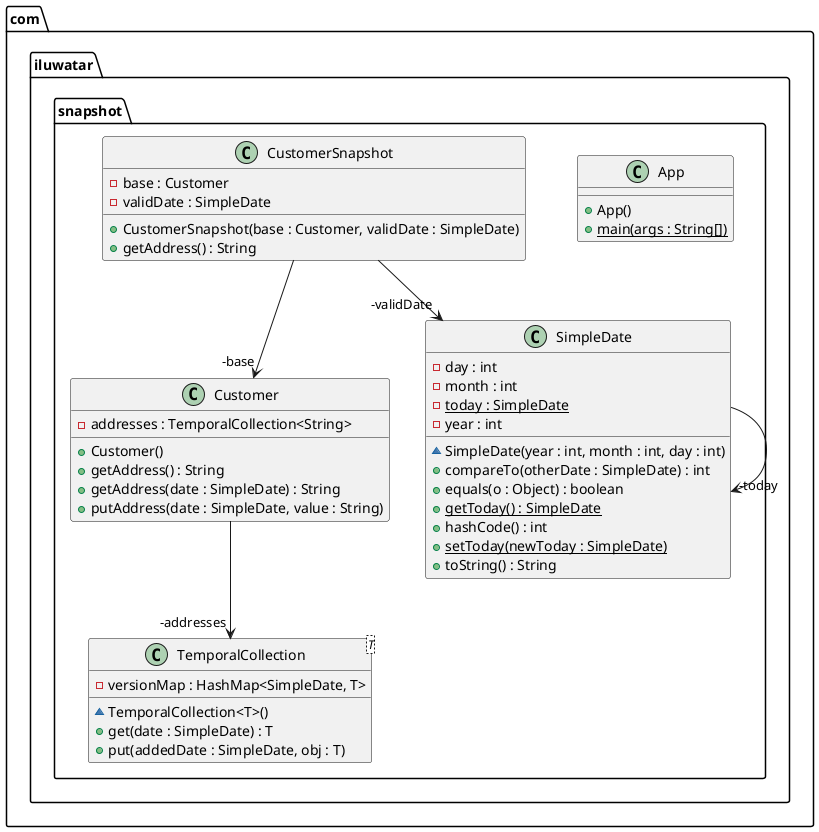 @startuml
package com.iluwatar.snapshot {
  class App {
    + App()
    + main(args : String[]) {static}
  }
  class Customer {
    - addresses : TemporalCollection<String>
    + Customer()
    + getAddress() : String
    + getAddress(date : SimpleDate) : String
    + putAddress(date : SimpleDate, value : String)
  }
  class CustomerSnapshot {
    - base : Customer
    - validDate : SimpleDate
    + CustomerSnapshot(base : Customer, validDate : SimpleDate)
    + getAddress() : String
  }
  class SimpleDate {
    - day : int
    - month : int
    - today : SimpleDate {static}
    - year : int
    ~ SimpleDate(year : int, month : int, day : int)
    + compareTo(otherDate : SimpleDate) : int
    + equals(o : Object) : boolean
    + getToday() : SimpleDate {static}
    + hashCode() : int
    + setToday(newToday : SimpleDate) {static}
    + toString() : String
  }
  class TemporalCollection<T> {
    - versionMap : HashMap<SimpleDate, T>
    ~ TemporalCollection<T>()
    + get(date : SimpleDate) : T
    + put(addedDate : SimpleDate, obj : T)
  }
}
SimpleDate -->  "-today" SimpleDate
CustomerSnapshot -->  "-validDate" SimpleDate
CustomerSnapshot -->  "-base" Customer
Customer -->  "-addresses" TemporalCollection
@enduml
